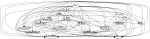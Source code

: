 digraph Hierarchy {
graph[ ranksep = 0.3, nodesep = 0.15, margin = 0, ratio = "compress", size = "1,1"];
node [ shape = box, style = "rounded, bold", fontname = "sans bold", margin = .04, width = 0, height = 0 ];
edge[arrowsize=.8];

Equality [ style = "rounded, dashed", fontname = "sans" ];
Choice [ style = "rounded, dashed", fontname = "sans" ];
Countable [ style = "rounded, dashed", fontname = "sans" ];
Finite [ style = "rounded, dashed", fontname = "sans" ];

Equality -> Choice;
Equality -> Countable;
Choice -> Countable;
Equality -> Finite;
Choice -> Finite;
Countable -> Finite;
Equality -> POrder;
Choice -> POrder;
Equality -> Lattice;
Choice -> Lattice;
POrder -> Lattice;
Equality -> BLattice;
Choice -> BLattice;
POrder -> BLattice;
Lattice -> BLattice;
Equality -> TBLattice;
Choice -> TBLattice;
POrder -> TBLattice;
Lattice -> TBLattice;
BLattice -> TBLattice;
Equality -> DistrLattice;
Choice -> DistrLattice;
POrder -> DistrLattice;
Lattice -> DistrLattice;
Equality -> BDistrLattice;
Choice -> BDistrLattice;
POrder -> BDistrLattice;
Lattice -> BDistrLattice;
BLattice -> BDistrLattice;
DistrLattice -> BDistrLattice;
Equality -> TBDistrLattice;
Choice -> TBDistrLattice;
POrder -> TBDistrLattice;
Lattice -> TBDistrLattice;
BLattice -> TBDistrLattice;
TBLattice -> TBDistrLattice;
DistrLattice -> TBDistrLattice;
BDistrLattice -> TBDistrLattice;
Equality -> CBDistrLattice;
Choice -> CBDistrLattice;
POrder -> CBDistrLattice;
Lattice -> CBDistrLattice;
BLattice -> CBDistrLattice;
DistrLattice -> CBDistrLattice;
BDistrLattice -> CBDistrLattice;
Equality -> CTBDistrLattice;
Choice -> CTBDistrLattice;
POrder -> CTBDistrLattice;
Lattice -> CTBDistrLattice;
BLattice -> CTBDistrLattice;
TBLattice -> CTBDistrLattice;
DistrLattice -> CTBDistrLattice;
BDistrLattice -> CTBDistrLattice;
TBDistrLattice -> CTBDistrLattice;
CBDistrLattice -> CTBDistrLattice;
Equality -> Total;
Choice -> Total;
POrder -> Total;
Lattice -> Total;
DistrLattice -> Total;
Equality -> FinPOrder;
Choice -> FinPOrder;
Countable -> FinPOrder;
Finite -> FinPOrder;
POrder -> FinPOrder;
Equality -> FinLattice;
Choice -> FinLattice;
Countable -> FinLattice;
Finite -> FinLattice;
POrder -> FinLattice;
Lattice -> FinLattice;
BLattice -> FinLattice;
TBLattice -> FinLattice;
FinPOrder -> FinLattice;
Equality -> FinDistrLattice;
Choice -> FinDistrLattice;
Countable -> FinDistrLattice;
Finite -> FinDistrLattice;
POrder -> FinDistrLattice;
Lattice -> FinDistrLattice;
BLattice -> FinDistrLattice;
TBLattice -> FinDistrLattice;
DistrLattice -> FinDistrLattice;
BDistrLattice -> FinDistrLattice;
TBDistrLattice -> FinDistrLattice;
FinPOrder -> FinDistrLattice;
FinLattice -> FinDistrLattice;
Equality -> FinCDistrLattice;
Choice -> FinCDistrLattice;
Countable -> FinCDistrLattice;
Finite -> FinCDistrLattice;
POrder -> FinCDistrLattice;
Lattice -> FinCDistrLattice;
BLattice -> FinCDistrLattice;
TBLattice -> FinCDistrLattice;
DistrLattice -> FinCDistrLattice;
BDistrLattice -> FinCDistrLattice;
TBDistrLattice -> FinCDistrLattice;
CBDistrLattice -> FinCDistrLattice;
CTBDistrLattice -> FinCDistrLattice;
FinPOrder -> FinCDistrLattice;
FinLattice -> FinCDistrLattice;
FinDistrLattice -> FinCDistrLattice;
Equality -> FinTotal;
Choice -> FinTotal;
Countable -> FinTotal;
Finite -> FinTotal;
POrder -> FinTotal;
Lattice -> FinTotal;
BLattice -> FinTotal;
TBLattice -> FinTotal;
DistrLattice -> FinTotal;
BDistrLattice -> FinTotal;
TBDistrLattice -> FinTotal;
Total -> FinTotal;
FinPOrder -> FinTotal;
FinLattice -> FinTotal;
FinDistrLattice -> FinTotal;
}
